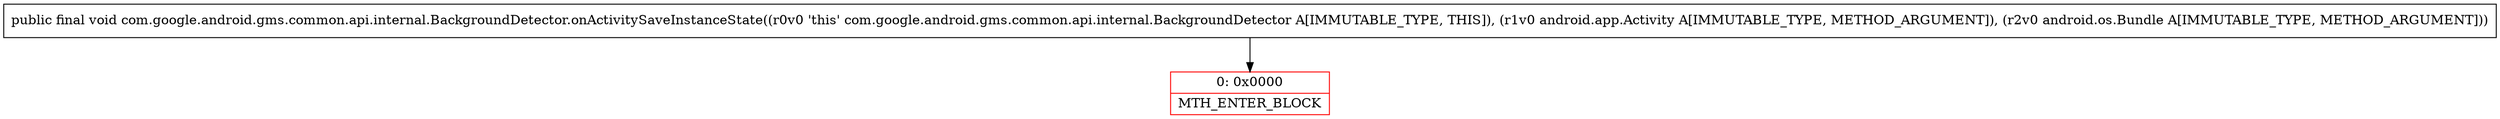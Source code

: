 digraph "CFG forcom.google.android.gms.common.api.internal.BackgroundDetector.onActivitySaveInstanceState(Landroid\/app\/Activity;Landroid\/os\/Bundle;)V" {
subgraph cluster_Region_171396109 {
label = "R(0)";
node [shape=record,color=blue];
}
Node_0 [shape=record,color=red,label="{0\:\ 0x0000|MTH_ENTER_BLOCK\l}"];
MethodNode[shape=record,label="{public final void com.google.android.gms.common.api.internal.BackgroundDetector.onActivitySaveInstanceState((r0v0 'this' com.google.android.gms.common.api.internal.BackgroundDetector A[IMMUTABLE_TYPE, THIS]), (r1v0 android.app.Activity A[IMMUTABLE_TYPE, METHOD_ARGUMENT]), (r2v0 android.os.Bundle A[IMMUTABLE_TYPE, METHOD_ARGUMENT])) }"];
MethodNode -> Node_0;
}


